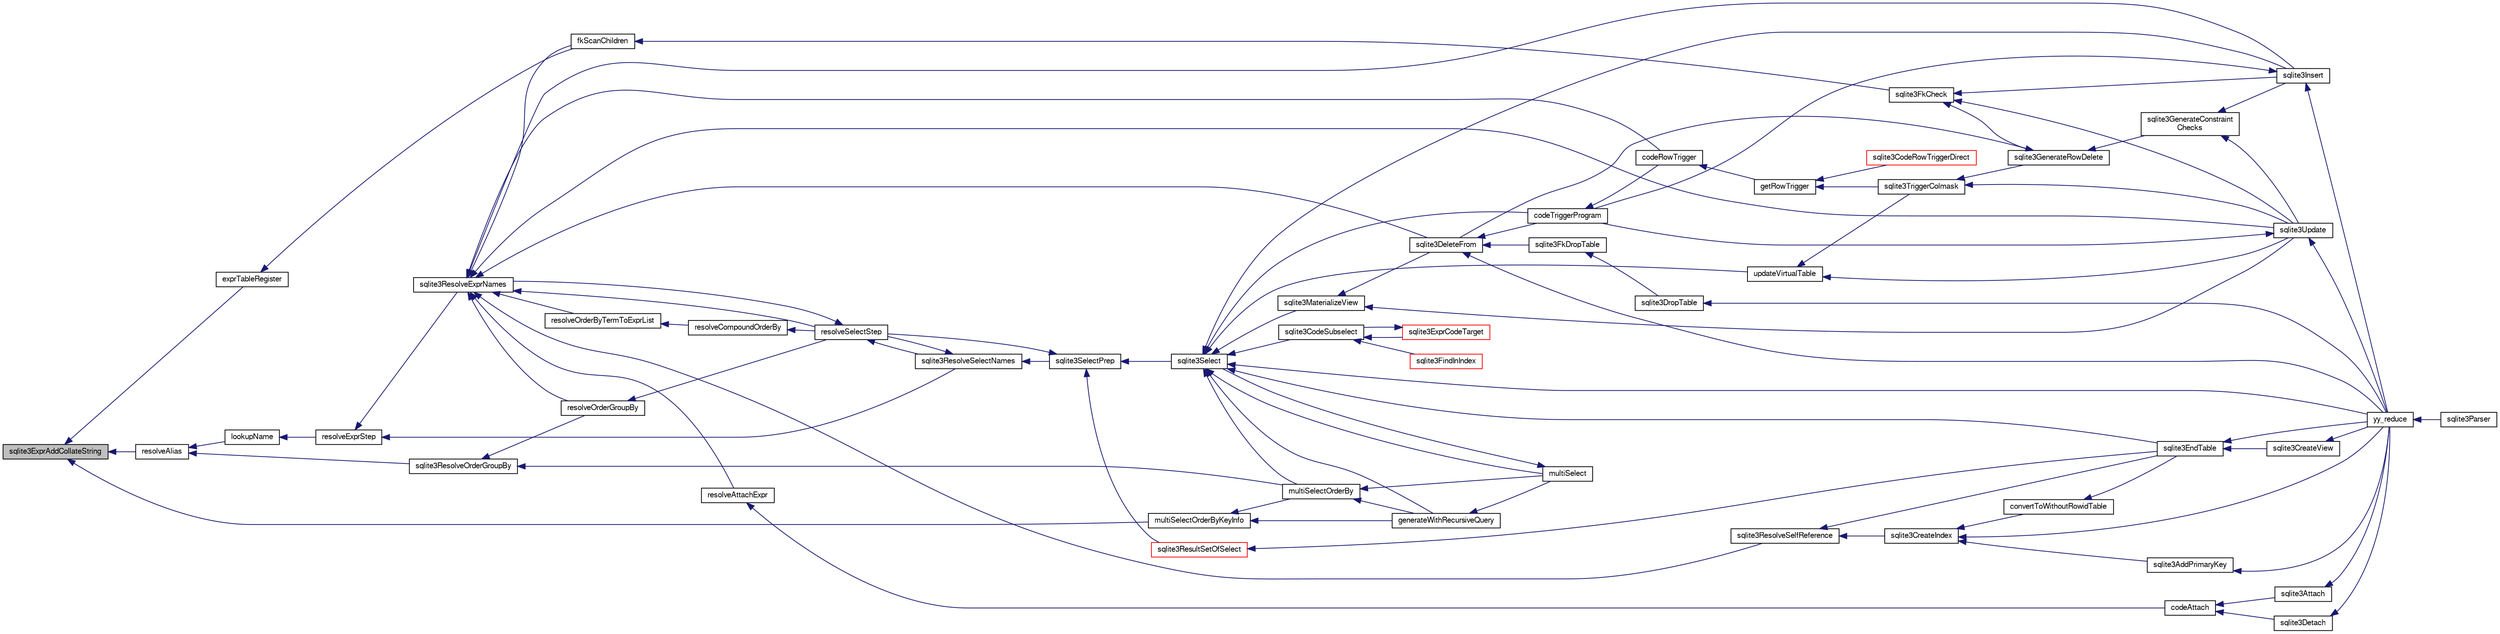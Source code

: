 digraph "sqlite3ExprAddCollateString"
{
  edge [fontname="FreeSans",fontsize="10",labelfontname="FreeSans",labelfontsize="10"];
  node [fontname="FreeSans",fontsize="10",shape=record];
  rankdir="LR";
  Node511877 [label="sqlite3ExprAddCollateString",height=0.2,width=0.4,color="black", fillcolor="grey75", style="filled", fontcolor="black"];
  Node511877 -> Node511878 [dir="back",color="midnightblue",fontsize="10",style="solid",fontname="FreeSans"];
  Node511878 [label="resolveAlias",height=0.2,width=0.4,color="black", fillcolor="white", style="filled",URL="$sqlite3_8c.html#af5aa683bef5c0eff80a792aa8a968167"];
  Node511878 -> Node511879 [dir="back",color="midnightblue",fontsize="10",style="solid",fontname="FreeSans"];
  Node511879 [label="lookupName",height=0.2,width=0.4,color="black", fillcolor="white", style="filled",URL="$sqlite3_8c.html#a9ee032f52b5e8bb82a72b574af904999"];
  Node511879 -> Node511880 [dir="back",color="midnightblue",fontsize="10",style="solid",fontname="FreeSans"];
  Node511880 [label="resolveExprStep",height=0.2,width=0.4,color="black", fillcolor="white", style="filled",URL="$sqlite3_8c.html#a0687a8650fd8a4ebbf5c2c5a75a8fb13"];
  Node511880 -> Node511881 [dir="back",color="midnightblue",fontsize="10",style="solid",fontname="FreeSans"];
  Node511881 [label="sqlite3ResolveExprNames",height=0.2,width=0.4,color="black", fillcolor="white", style="filled",URL="$sqlite3_8c.html#a537cf717a3f847807d3a3fd65da636ad"];
  Node511881 -> Node511882 [dir="back",color="midnightblue",fontsize="10",style="solid",fontname="FreeSans"];
  Node511882 [label="resolveOrderByTermToExprList",height=0.2,width=0.4,color="black", fillcolor="white", style="filled",URL="$sqlite3_8c.html#ac7f7eabdc769257622ad90aac3e02fe6"];
  Node511882 -> Node511883 [dir="back",color="midnightblue",fontsize="10",style="solid",fontname="FreeSans"];
  Node511883 [label="resolveCompoundOrderBy",height=0.2,width=0.4,color="black", fillcolor="white", style="filled",URL="$sqlite3_8c.html#a462c5aa49cfd6aad6a92fa60ddefc569"];
  Node511883 -> Node511884 [dir="back",color="midnightblue",fontsize="10",style="solid",fontname="FreeSans"];
  Node511884 [label="resolveSelectStep",height=0.2,width=0.4,color="black", fillcolor="white", style="filled",URL="$sqlite3_8c.html#a0b9015a9e505c63fd104dcbad672c814"];
  Node511884 -> Node511881 [dir="back",color="midnightblue",fontsize="10",style="solid",fontname="FreeSans"];
  Node511884 -> Node511885 [dir="back",color="midnightblue",fontsize="10",style="solid",fontname="FreeSans"];
  Node511885 [label="sqlite3ResolveSelectNames",height=0.2,width=0.4,color="black", fillcolor="white", style="filled",URL="$sqlite3_8c.html#a0cf10c480643b1ab9eaa02056a400734"];
  Node511885 -> Node511884 [dir="back",color="midnightblue",fontsize="10",style="solid",fontname="FreeSans"];
  Node511885 -> Node511886 [dir="back",color="midnightblue",fontsize="10",style="solid",fontname="FreeSans"];
  Node511886 [label="sqlite3SelectPrep",height=0.2,width=0.4,color="black", fillcolor="white", style="filled",URL="$sqlite3_8c.html#aa4385bd53c0a43dea72fbc23cc78e1c6"];
  Node511886 -> Node511884 [dir="back",color="midnightblue",fontsize="10",style="solid",fontname="FreeSans"];
  Node511886 -> Node511887 [dir="back",color="midnightblue",fontsize="10",style="solid",fontname="FreeSans"];
  Node511887 [label="sqlite3ResultSetOfSelect",height=0.2,width=0.4,color="red", fillcolor="white", style="filled",URL="$sqlite3_8c.html#ade35a86757654a36498d74152aa2fda8"];
  Node511887 -> Node511888 [dir="back",color="midnightblue",fontsize="10",style="solid",fontname="FreeSans"];
  Node511888 [label="sqlite3EndTable",height=0.2,width=0.4,color="black", fillcolor="white", style="filled",URL="$sqlite3_8c.html#a7b5f2c66c0f0b6f819d970ca389768b0"];
  Node511888 -> Node511889 [dir="back",color="midnightblue",fontsize="10",style="solid",fontname="FreeSans"];
  Node511889 [label="sqlite3CreateView",height=0.2,width=0.4,color="black", fillcolor="white", style="filled",URL="$sqlite3_8c.html#a9d85cb00ff71dee5cd9a019503a6982e"];
  Node511889 -> Node511890 [dir="back",color="midnightblue",fontsize="10",style="solid",fontname="FreeSans"];
  Node511890 [label="yy_reduce",height=0.2,width=0.4,color="black", fillcolor="white", style="filled",URL="$sqlite3_8c.html#a7c419a9b25711c666a9a2449ef377f14"];
  Node511890 -> Node511891 [dir="back",color="midnightblue",fontsize="10",style="solid",fontname="FreeSans"];
  Node511891 [label="sqlite3Parser",height=0.2,width=0.4,color="black", fillcolor="white", style="filled",URL="$sqlite3_8c.html#a0327d71a5fabe0b6a343d78a2602e72a"];
  Node511888 -> Node511890 [dir="back",color="midnightblue",fontsize="10",style="solid",fontname="FreeSans"];
  Node511886 -> Node511911 [dir="back",color="midnightblue",fontsize="10",style="solid",fontname="FreeSans"];
  Node511911 [label="sqlite3Select",height=0.2,width=0.4,color="black", fillcolor="white", style="filled",URL="$sqlite3_8c.html#a2465ee8c956209ba4b272477b7c21a45"];
  Node511911 -> Node511912 [dir="back",color="midnightblue",fontsize="10",style="solid",fontname="FreeSans"];
  Node511912 [label="sqlite3CodeSubselect",height=0.2,width=0.4,color="black", fillcolor="white", style="filled",URL="$sqlite3_8c.html#aa69b46d2204a1d1b110107a1be12ee0c"];
  Node511912 -> Node511913 [dir="back",color="midnightblue",fontsize="10",style="solid",fontname="FreeSans"];
  Node511913 [label="sqlite3FindInIndex",height=0.2,width=0.4,color="red", fillcolor="white", style="filled",URL="$sqlite3_8c.html#af7d8c56ab0231f44bb5f87b3fafeffb2"];
  Node511912 -> Node511915 [dir="back",color="midnightblue",fontsize="10",style="solid",fontname="FreeSans"];
  Node511915 [label="sqlite3ExprCodeTarget",height=0.2,width=0.4,color="red", fillcolor="white", style="filled",URL="$sqlite3_8c.html#a4f308397a0a3ed299ed31aaa1ae2a293"];
  Node511915 -> Node511912 [dir="back",color="midnightblue",fontsize="10",style="solid",fontname="FreeSans"];
  Node511911 -> Node511888 [dir="back",color="midnightblue",fontsize="10",style="solid",fontname="FreeSans"];
  Node511911 -> Node511960 [dir="back",color="midnightblue",fontsize="10",style="solid",fontname="FreeSans"];
  Node511960 [label="sqlite3MaterializeView",height=0.2,width=0.4,color="black", fillcolor="white", style="filled",URL="$sqlite3_8c.html#a4557984b0b75f998fb0c3f231c9b1def"];
  Node511960 -> Node511895 [dir="back",color="midnightblue",fontsize="10",style="solid",fontname="FreeSans"];
  Node511895 [label="sqlite3DeleteFrom",height=0.2,width=0.4,color="black", fillcolor="white", style="filled",URL="$sqlite3_8c.html#ab9b4b45349188b49eabb23f94608a091"];
  Node511895 -> Node511896 [dir="back",color="midnightblue",fontsize="10",style="solid",fontname="FreeSans"];
  Node511896 [label="sqlite3FkDropTable",height=0.2,width=0.4,color="black", fillcolor="white", style="filled",URL="$sqlite3_8c.html#a1218c6fc74e89152ceaa4760e82f5ef9"];
  Node511896 -> Node511894 [dir="back",color="midnightblue",fontsize="10",style="solid",fontname="FreeSans"];
  Node511894 [label="sqlite3DropTable",height=0.2,width=0.4,color="black", fillcolor="white", style="filled",URL="$sqlite3_8c.html#a5534f77364b5568783c0e50db3c9defb"];
  Node511894 -> Node511890 [dir="back",color="midnightblue",fontsize="10",style="solid",fontname="FreeSans"];
  Node511895 -> Node511897 [dir="back",color="midnightblue",fontsize="10",style="solid",fontname="FreeSans"];
  Node511897 [label="codeTriggerProgram",height=0.2,width=0.4,color="black", fillcolor="white", style="filled",URL="$sqlite3_8c.html#a120801f59d9281d201d2ff4b2606836e"];
  Node511897 -> Node511898 [dir="back",color="midnightblue",fontsize="10",style="solid",fontname="FreeSans"];
  Node511898 [label="codeRowTrigger",height=0.2,width=0.4,color="black", fillcolor="white", style="filled",URL="$sqlite3_8c.html#a463cea5aaaf388b560b206570a0022fc"];
  Node511898 -> Node511899 [dir="back",color="midnightblue",fontsize="10",style="solid",fontname="FreeSans"];
  Node511899 [label="getRowTrigger",height=0.2,width=0.4,color="black", fillcolor="white", style="filled",URL="$sqlite3_8c.html#a69626ef20b540d1a2b19cf56f3f45689"];
  Node511899 -> Node511900 [dir="back",color="midnightblue",fontsize="10",style="solid",fontname="FreeSans"];
  Node511900 [label="sqlite3CodeRowTriggerDirect",height=0.2,width=0.4,color="red", fillcolor="white", style="filled",URL="$sqlite3_8c.html#ad92829f9001bcf89a0299dad5a48acd4"];
  Node511899 -> Node511907 [dir="back",color="midnightblue",fontsize="10",style="solid",fontname="FreeSans"];
  Node511907 [label="sqlite3TriggerColmask",height=0.2,width=0.4,color="black", fillcolor="white", style="filled",URL="$sqlite3_8c.html#acace8e99e37ae5e84ea03c65e820c540"];
  Node511907 -> Node511902 [dir="back",color="midnightblue",fontsize="10",style="solid",fontname="FreeSans"];
  Node511902 [label="sqlite3GenerateRowDelete",height=0.2,width=0.4,color="black", fillcolor="white", style="filled",URL="$sqlite3_8c.html#a2c76cbf3027fc18fdbb8cb4cd96b77d9"];
  Node511902 -> Node511895 [dir="back",color="midnightblue",fontsize="10",style="solid",fontname="FreeSans"];
  Node511902 -> Node511903 [dir="back",color="midnightblue",fontsize="10",style="solid",fontname="FreeSans"];
  Node511903 [label="sqlite3GenerateConstraint\lChecks",height=0.2,width=0.4,color="black", fillcolor="white", style="filled",URL="$sqlite3_8c.html#aef639c1e6a0c0a67ca6e7690ad931bd2"];
  Node511903 -> Node511904 [dir="back",color="midnightblue",fontsize="10",style="solid",fontname="FreeSans"];
  Node511904 [label="sqlite3Insert",height=0.2,width=0.4,color="black", fillcolor="white", style="filled",URL="$sqlite3_8c.html#a5b17c9c2000bae6bdff8e6be48d7dc2b"];
  Node511904 -> Node511897 [dir="back",color="midnightblue",fontsize="10",style="solid",fontname="FreeSans"];
  Node511904 -> Node511890 [dir="back",color="midnightblue",fontsize="10",style="solid",fontname="FreeSans"];
  Node511903 -> Node511905 [dir="back",color="midnightblue",fontsize="10",style="solid",fontname="FreeSans"];
  Node511905 [label="sqlite3Update",height=0.2,width=0.4,color="black", fillcolor="white", style="filled",URL="$sqlite3_8c.html#ac5aa67c46e8cc8174566fabe6809fafa"];
  Node511905 -> Node511897 [dir="back",color="midnightblue",fontsize="10",style="solid",fontname="FreeSans"];
  Node511905 -> Node511890 [dir="back",color="midnightblue",fontsize="10",style="solid",fontname="FreeSans"];
  Node511907 -> Node511905 [dir="back",color="midnightblue",fontsize="10",style="solid",fontname="FreeSans"];
  Node511895 -> Node511890 [dir="back",color="midnightblue",fontsize="10",style="solid",fontname="FreeSans"];
  Node511960 -> Node511905 [dir="back",color="midnightblue",fontsize="10",style="solid",fontname="FreeSans"];
  Node511911 -> Node511904 [dir="back",color="midnightblue",fontsize="10",style="solid",fontname="FreeSans"];
  Node511911 -> Node511942 [dir="back",color="midnightblue",fontsize="10",style="solid",fontname="FreeSans"];
  Node511942 [label="generateWithRecursiveQuery",height=0.2,width=0.4,color="black", fillcolor="white", style="filled",URL="$sqlite3_8c.html#ade2c3663fa9c3b9676507984b9483942"];
  Node511942 -> Node511943 [dir="back",color="midnightblue",fontsize="10",style="solid",fontname="FreeSans"];
  Node511943 [label="multiSelect",height=0.2,width=0.4,color="black", fillcolor="white", style="filled",URL="$sqlite3_8c.html#a6456c61f3d9b2389738753cedfa24fa7"];
  Node511943 -> Node511911 [dir="back",color="midnightblue",fontsize="10",style="solid",fontname="FreeSans"];
  Node511911 -> Node511943 [dir="back",color="midnightblue",fontsize="10",style="solid",fontname="FreeSans"];
  Node511911 -> Node511944 [dir="back",color="midnightblue",fontsize="10",style="solid",fontname="FreeSans"];
  Node511944 [label="multiSelectOrderBy",height=0.2,width=0.4,color="black", fillcolor="white", style="filled",URL="$sqlite3_8c.html#afcdb8488c6f4dfdadaf9f04bca35b808"];
  Node511944 -> Node511942 [dir="back",color="midnightblue",fontsize="10",style="solid",fontname="FreeSans"];
  Node511944 -> Node511943 [dir="back",color="midnightblue",fontsize="10",style="solid",fontname="FreeSans"];
  Node511911 -> Node511897 [dir="back",color="midnightblue",fontsize="10",style="solid",fontname="FreeSans"];
  Node511911 -> Node511961 [dir="back",color="midnightblue",fontsize="10",style="solid",fontname="FreeSans"];
  Node511961 [label="updateVirtualTable",height=0.2,width=0.4,color="black", fillcolor="white", style="filled",URL="$sqlite3_8c.html#a740220531db9293c39a2cdd7da3f74e1"];
  Node511961 -> Node511907 [dir="back",color="midnightblue",fontsize="10",style="solid",fontname="FreeSans"];
  Node511961 -> Node511905 [dir="back",color="midnightblue",fontsize="10",style="solid",fontname="FreeSans"];
  Node511911 -> Node511890 [dir="back",color="midnightblue",fontsize="10",style="solid",fontname="FreeSans"];
  Node511881 -> Node511962 [dir="back",color="midnightblue",fontsize="10",style="solid",fontname="FreeSans"];
  Node511962 [label="resolveOrderGroupBy",height=0.2,width=0.4,color="black", fillcolor="white", style="filled",URL="$sqlite3_8c.html#a4dc8ed6177a5de887eae1010992e3d00"];
  Node511962 -> Node511884 [dir="back",color="midnightblue",fontsize="10",style="solid",fontname="FreeSans"];
  Node511881 -> Node511884 [dir="back",color="midnightblue",fontsize="10",style="solid",fontname="FreeSans"];
  Node511881 -> Node511963 [dir="back",color="midnightblue",fontsize="10",style="solid",fontname="FreeSans"];
  Node511963 [label="sqlite3ResolveSelfReference",height=0.2,width=0.4,color="black", fillcolor="white", style="filled",URL="$sqlite3_8c.html#ab524095a849de78f8728167d19336094"];
  Node511963 -> Node511888 [dir="back",color="midnightblue",fontsize="10",style="solid",fontname="FreeSans"];
  Node511963 -> Node511922 [dir="back",color="midnightblue",fontsize="10",style="solid",fontname="FreeSans"];
  Node511922 [label="sqlite3CreateIndex",height=0.2,width=0.4,color="black", fillcolor="white", style="filled",URL="$sqlite3_8c.html#a8dbe5e590ab6c58a8c45f34f7c81e825"];
  Node511922 -> Node511923 [dir="back",color="midnightblue",fontsize="10",style="solid",fontname="FreeSans"];
  Node511923 [label="sqlite3AddPrimaryKey",height=0.2,width=0.4,color="black", fillcolor="white", style="filled",URL="$sqlite3_8c.html#af2b0672c3379d2a7d927d210ae0ade62"];
  Node511923 -> Node511890 [dir="back",color="midnightblue",fontsize="10",style="solid",fontname="FreeSans"];
  Node511922 -> Node511924 [dir="back",color="midnightblue",fontsize="10",style="solid",fontname="FreeSans"];
  Node511924 [label="convertToWithoutRowidTable",height=0.2,width=0.4,color="black", fillcolor="white", style="filled",URL="$sqlite3_8c.html#a0d41effc4e4a0ba740429a08f6747313"];
  Node511924 -> Node511888 [dir="back",color="midnightblue",fontsize="10",style="solid",fontname="FreeSans"];
  Node511922 -> Node511890 [dir="back",color="midnightblue",fontsize="10",style="solid",fontname="FreeSans"];
  Node511881 -> Node511964 [dir="back",color="midnightblue",fontsize="10",style="solid",fontname="FreeSans"];
  Node511964 [label="resolveAttachExpr",height=0.2,width=0.4,color="black", fillcolor="white", style="filled",URL="$sqlite3_8c.html#a2b0ae2ee3fae38ccc805f582a9ce38f5"];
  Node511964 -> Node511937 [dir="back",color="midnightblue",fontsize="10",style="solid",fontname="FreeSans"];
  Node511937 [label="codeAttach",height=0.2,width=0.4,color="black", fillcolor="white", style="filled",URL="$sqlite3_8c.html#ade4e9e30d828a19c191fdcb098676d5b"];
  Node511937 -> Node511938 [dir="back",color="midnightblue",fontsize="10",style="solid",fontname="FreeSans"];
  Node511938 [label="sqlite3Detach",height=0.2,width=0.4,color="black", fillcolor="white", style="filled",URL="$sqlite3_8c.html#ab1a5a0b01c7560aef5e0b8603a68747d"];
  Node511938 -> Node511890 [dir="back",color="midnightblue",fontsize="10",style="solid",fontname="FreeSans"];
  Node511937 -> Node511939 [dir="back",color="midnightblue",fontsize="10",style="solid",fontname="FreeSans"];
  Node511939 [label="sqlite3Attach",height=0.2,width=0.4,color="black", fillcolor="white", style="filled",URL="$sqlite3_8c.html#ae0907fe0b43cc1b4c7e6a16213e8546f"];
  Node511939 -> Node511890 [dir="back",color="midnightblue",fontsize="10",style="solid",fontname="FreeSans"];
  Node511881 -> Node511895 [dir="back",color="midnightblue",fontsize="10",style="solid",fontname="FreeSans"];
  Node511881 -> Node511931 [dir="back",color="midnightblue",fontsize="10",style="solid",fontname="FreeSans"];
  Node511931 [label="fkScanChildren",height=0.2,width=0.4,color="black", fillcolor="white", style="filled",URL="$sqlite3_8c.html#a67c9dcb484336b3155e7a82a037d4691"];
  Node511931 -> Node511932 [dir="back",color="midnightblue",fontsize="10",style="solid",fontname="FreeSans"];
  Node511932 [label="sqlite3FkCheck",height=0.2,width=0.4,color="black", fillcolor="white", style="filled",URL="$sqlite3_8c.html#aa38fb76c7d6f48f19772877a41703b92"];
  Node511932 -> Node511902 [dir="back",color="midnightblue",fontsize="10",style="solid",fontname="FreeSans"];
  Node511932 -> Node511904 [dir="back",color="midnightblue",fontsize="10",style="solid",fontname="FreeSans"];
  Node511932 -> Node511905 [dir="back",color="midnightblue",fontsize="10",style="solid",fontname="FreeSans"];
  Node511881 -> Node511904 [dir="back",color="midnightblue",fontsize="10",style="solid",fontname="FreeSans"];
  Node511881 -> Node511898 [dir="back",color="midnightblue",fontsize="10",style="solid",fontname="FreeSans"];
  Node511881 -> Node511905 [dir="back",color="midnightblue",fontsize="10",style="solid",fontname="FreeSans"];
  Node511880 -> Node511885 [dir="back",color="midnightblue",fontsize="10",style="solid",fontname="FreeSans"];
  Node511878 -> Node511965 [dir="back",color="midnightblue",fontsize="10",style="solid",fontname="FreeSans"];
  Node511965 [label="sqlite3ResolveOrderGroupBy",height=0.2,width=0.4,color="black", fillcolor="white", style="filled",URL="$sqlite3_8c.html#a2a1f1cd476b6007d2b2b0a9160dfb1eb"];
  Node511965 -> Node511962 [dir="back",color="midnightblue",fontsize="10",style="solid",fontname="FreeSans"];
  Node511965 -> Node511944 [dir="back",color="midnightblue",fontsize="10",style="solid",fontname="FreeSans"];
  Node511877 -> Node511966 [dir="back",color="midnightblue",fontsize="10",style="solid",fontname="FreeSans"];
  Node511966 [label="exprTableRegister",height=0.2,width=0.4,color="black", fillcolor="white", style="filled",URL="$sqlite3_8c.html#a9357d0ff7fe8d9865f5940bc4b112cc9"];
  Node511966 -> Node511931 [dir="back",color="midnightblue",fontsize="10",style="solid",fontname="FreeSans"];
  Node511877 -> Node511967 [dir="back",color="midnightblue",fontsize="10",style="solid",fontname="FreeSans"];
  Node511967 [label="multiSelectOrderByKeyInfo",height=0.2,width=0.4,color="black", fillcolor="white", style="filled",URL="$sqlite3_8c.html#a3b58e0e1740b5e4d4cbc8322541d4de8"];
  Node511967 -> Node511942 [dir="back",color="midnightblue",fontsize="10",style="solid",fontname="FreeSans"];
  Node511967 -> Node511944 [dir="back",color="midnightblue",fontsize="10",style="solid",fontname="FreeSans"];
}
